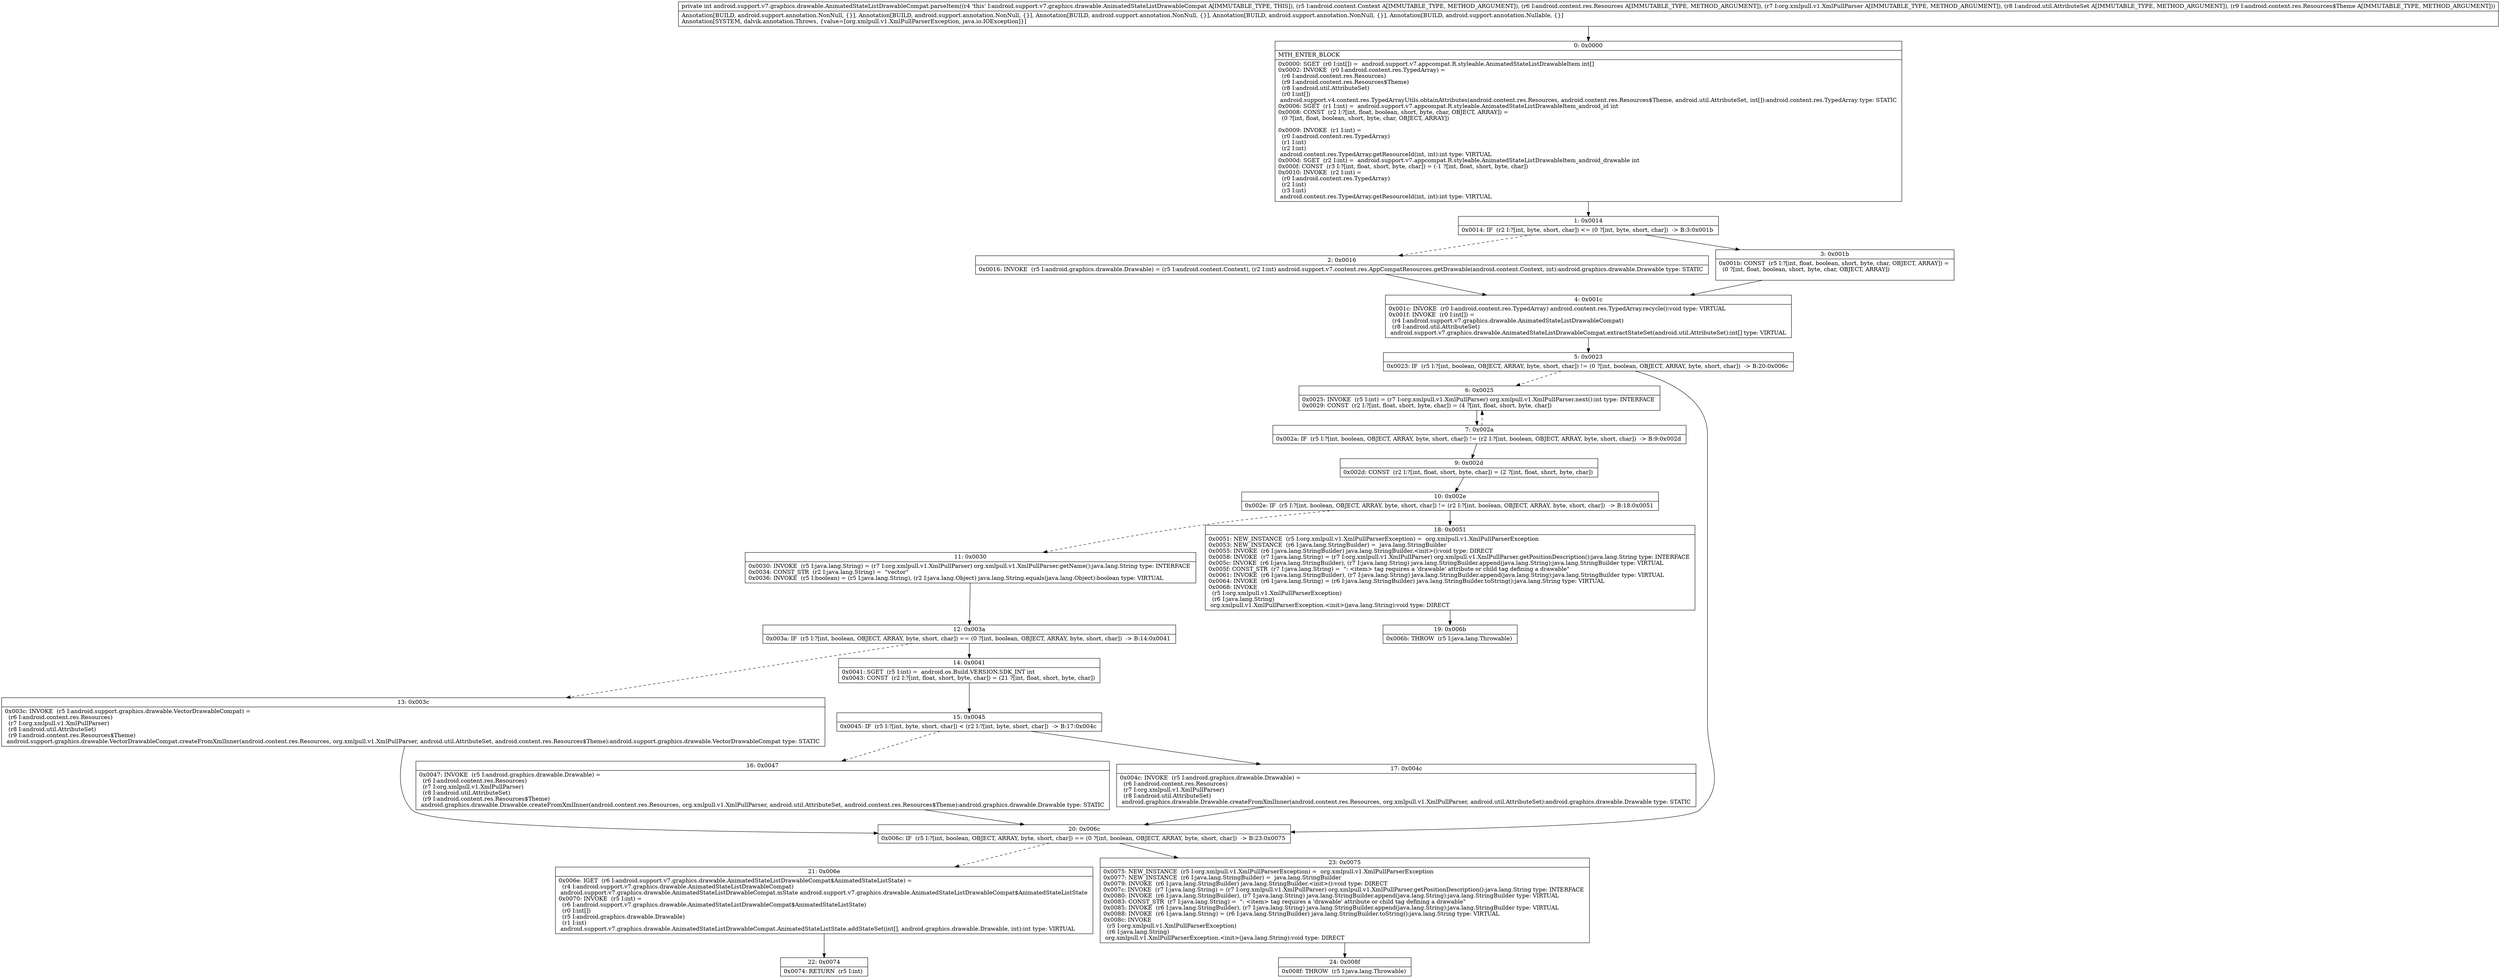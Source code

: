 digraph "CFG forandroid.support.v7.graphics.drawable.AnimatedStateListDrawableCompat.parseItem(Landroid\/content\/Context;Landroid\/content\/res\/Resources;Lorg\/xmlpull\/v1\/XmlPullParser;Landroid\/util\/AttributeSet;Landroid\/content\/res\/Resources$Theme;)I" {
Node_0 [shape=record,label="{0\:\ 0x0000|MTH_ENTER_BLOCK\l|0x0000: SGET  (r0 I:int[]) =  android.support.v7.appcompat.R.styleable.AnimatedStateListDrawableItem int[] \l0x0002: INVOKE  (r0 I:android.content.res.TypedArray) = \l  (r6 I:android.content.res.Resources)\l  (r9 I:android.content.res.Resources$Theme)\l  (r8 I:android.util.AttributeSet)\l  (r0 I:int[])\l android.support.v4.content.res.TypedArrayUtils.obtainAttributes(android.content.res.Resources, android.content.res.Resources$Theme, android.util.AttributeSet, int[]):android.content.res.TypedArray type: STATIC \l0x0006: SGET  (r1 I:int) =  android.support.v7.appcompat.R.styleable.AnimatedStateListDrawableItem_android_id int \l0x0008: CONST  (r2 I:?[int, float, boolean, short, byte, char, OBJECT, ARRAY]) = \l  (0 ?[int, float, boolean, short, byte, char, OBJECT, ARRAY])\l \l0x0009: INVOKE  (r1 I:int) = \l  (r0 I:android.content.res.TypedArray)\l  (r1 I:int)\l  (r2 I:int)\l android.content.res.TypedArray.getResourceId(int, int):int type: VIRTUAL \l0x000d: SGET  (r2 I:int) =  android.support.v7.appcompat.R.styleable.AnimatedStateListDrawableItem_android_drawable int \l0x000f: CONST  (r3 I:?[int, float, short, byte, char]) = (\-1 ?[int, float, short, byte, char]) \l0x0010: INVOKE  (r2 I:int) = \l  (r0 I:android.content.res.TypedArray)\l  (r2 I:int)\l  (r3 I:int)\l android.content.res.TypedArray.getResourceId(int, int):int type: VIRTUAL \l}"];
Node_1 [shape=record,label="{1\:\ 0x0014|0x0014: IF  (r2 I:?[int, byte, short, char]) \<= (0 ?[int, byte, short, char])  \-\> B:3:0x001b \l}"];
Node_2 [shape=record,label="{2\:\ 0x0016|0x0016: INVOKE  (r5 I:android.graphics.drawable.Drawable) = (r5 I:android.content.Context), (r2 I:int) android.support.v7.content.res.AppCompatResources.getDrawable(android.content.Context, int):android.graphics.drawable.Drawable type: STATIC \l}"];
Node_3 [shape=record,label="{3\:\ 0x001b|0x001b: CONST  (r5 I:?[int, float, boolean, short, byte, char, OBJECT, ARRAY]) = \l  (0 ?[int, float, boolean, short, byte, char, OBJECT, ARRAY])\l \l}"];
Node_4 [shape=record,label="{4\:\ 0x001c|0x001c: INVOKE  (r0 I:android.content.res.TypedArray) android.content.res.TypedArray.recycle():void type: VIRTUAL \l0x001f: INVOKE  (r0 I:int[]) = \l  (r4 I:android.support.v7.graphics.drawable.AnimatedStateListDrawableCompat)\l  (r8 I:android.util.AttributeSet)\l android.support.v7.graphics.drawable.AnimatedStateListDrawableCompat.extractStateSet(android.util.AttributeSet):int[] type: VIRTUAL \l}"];
Node_5 [shape=record,label="{5\:\ 0x0023|0x0023: IF  (r5 I:?[int, boolean, OBJECT, ARRAY, byte, short, char]) != (0 ?[int, boolean, OBJECT, ARRAY, byte, short, char])  \-\> B:20:0x006c \l}"];
Node_6 [shape=record,label="{6\:\ 0x0025|0x0025: INVOKE  (r5 I:int) = (r7 I:org.xmlpull.v1.XmlPullParser) org.xmlpull.v1.XmlPullParser.next():int type: INTERFACE \l0x0029: CONST  (r2 I:?[int, float, short, byte, char]) = (4 ?[int, float, short, byte, char]) \l}"];
Node_7 [shape=record,label="{7\:\ 0x002a|0x002a: IF  (r5 I:?[int, boolean, OBJECT, ARRAY, byte, short, char]) != (r2 I:?[int, boolean, OBJECT, ARRAY, byte, short, char])  \-\> B:9:0x002d \l}"];
Node_9 [shape=record,label="{9\:\ 0x002d|0x002d: CONST  (r2 I:?[int, float, short, byte, char]) = (2 ?[int, float, short, byte, char]) \l}"];
Node_10 [shape=record,label="{10\:\ 0x002e|0x002e: IF  (r5 I:?[int, boolean, OBJECT, ARRAY, byte, short, char]) != (r2 I:?[int, boolean, OBJECT, ARRAY, byte, short, char])  \-\> B:18:0x0051 \l}"];
Node_11 [shape=record,label="{11\:\ 0x0030|0x0030: INVOKE  (r5 I:java.lang.String) = (r7 I:org.xmlpull.v1.XmlPullParser) org.xmlpull.v1.XmlPullParser.getName():java.lang.String type: INTERFACE \l0x0034: CONST_STR  (r2 I:java.lang.String) =  \"vector\" \l0x0036: INVOKE  (r5 I:boolean) = (r5 I:java.lang.String), (r2 I:java.lang.Object) java.lang.String.equals(java.lang.Object):boolean type: VIRTUAL \l}"];
Node_12 [shape=record,label="{12\:\ 0x003a|0x003a: IF  (r5 I:?[int, boolean, OBJECT, ARRAY, byte, short, char]) == (0 ?[int, boolean, OBJECT, ARRAY, byte, short, char])  \-\> B:14:0x0041 \l}"];
Node_13 [shape=record,label="{13\:\ 0x003c|0x003c: INVOKE  (r5 I:android.support.graphics.drawable.VectorDrawableCompat) = \l  (r6 I:android.content.res.Resources)\l  (r7 I:org.xmlpull.v1.XmlPullParser)\l  (r8 I:android.util.AttributeSet)\l  (r9 I:android.content.res.Resources$Theme)\l android.support.graphics.drawable.VectorDrawableCompat.createFromXmlInner(android.content.res.Resources, org.xmlpull.v1.XmlPullParser, android.util.AttributeSet, android.content.res.Resources$Theme):android.support.graphics.drawable.VectorDrawableCompat type: STATIC \l}"];
Node_14 [shape=record,label="{14\:\ 0x0041|0x0041: SGET  (r5 I:int) =  android.os.Build.VERSION.SDK_INT int \l0x0043: CONST  (r2 I:?[int, float, short, byte, char]) = (21 ?[int, float, short, byte, char]) \l}"];
Node_15 [shape=record,label="{15\:\ 0x0045|0x0045: IF  (r5 I:?[int, byte, short, char]) \< (r2 I:?[int, byte, short, char])  \-\> B:17:0x004c \l}"];
Node_16 [shape=record,label="{16\:\ 0x0047|0x0047: INVOKE  (r5 I:android.graphics.drawable.Drawable) = \l  (r6 I:android.content.res.Resources)\l  (r7 I:org.xmlpull.v1.XmlPullParser)\l  (r8 I:android.util.AttributeSet)\l  (r9 I:android.content.res.Resources$Theme)\l android.graphics.drawable.Drawable.createFromXmlInner(android.content.res.Resources, org.xmlpull.v1.XmlPullParser, android.util.AttributeSet, android.content.res.Resources$Theme):android.graphics.drawable.Drawable type: STATIC \l}"];
Node_17 [shape=record,label="{17\:\ 0x004c|0x004c: INVOKE  (r5 I:android.graphics.drawable.Drawable) = \l  (r6 I:android.content.res.Resources)\l  (r7 I:org.xmlpull.v1.XmlPullParser)\l  (r8 I:android.util.AttributeSet)\l android.graphics.drawable.Drawable.createFromXmlInner(android.content.res.Resources, org.xmlpull.v1.XmlPullParser, android.util.AttributeSet):android.graphics.drawable.Drawable type: STATIC \l}"];
Node_18 [shape=record,label="{18\:\ 0x0051|0x0051: NEW_INSTANCE  (r5 I:org.xmlpull.v1.XmlPullParserException) =  org.xmlpull.v1.XmlPullParserException \l0x0053: NEW_INSTANCE  (r6 I:java.lang.StringBuilder) =  java.lang.StringBuilder \l0x0055: INVOKE  (r6 I:java.lang.StringBuilder) java.lang.StringBuilder.\<init\>():void type: DIRECT \l0x0058: INVOKE  (r7 I:java.lang.String) = (r7 I:org.xmlpull.v1.XmlPullParser) org.xmlpull.v1.XmlPullParser.getPositionDescription():java.lang.String type: INTERFACE \l0x005c: INVOKE  (r6 I:java.lang.StringBuilder), (r7 I:java.lang.String) java.lang.StringBuilder.append(java.lang.String):java.lang.StringBuilder type: VIRTUAL \l0x005f: CONST_STR  (r7 I:java.lang.String) =  \": \<item\> tag requires a 'drawable' attribute or child tag defining a drawable\" \l0x0061: INVOKE  (r6 I:java.lang.StringBuilder), (r7 I:java.lang.String) java.lang.StringBuilder.append(java.lang.String):java.lang.StringBuilder type: VIRTUAL \l0x0064: INVOKE  (r6 I:java.lang.String) = (r6 I:java.lang.StringBuilder) java.lang.StringBuilder.toString():java.lang.String type: VIRTUAL \l0x0068: INVOKE  \l  (r5 I:org.xmlpull.v1.XmlPullParserException)\l  (r6 I:java.lang.String)\l org.xmlpull.v1.XmlPullParserException.\<init\>(java.lang.String):void type: DIRECT \l}"];
Node_19 [shape=record,label="{19\:\ 0x006b|0x006b: THROW  (r5 I:java.lang.Throwable) \l}"];
Node_20 [shape=record,label="{20\:\ 0x006c|0x006c: IF  (r5 I:?[int, boolean, OBJECT, ARRAY, byte, short, char]) == (0 ?[int, boolean, OBJECT, ARRAY, byte, short, char])  \-\> B:23:0x0075 \l}"];
Node_21 [shape=record,label="{21\:\ 0x006e|0x006e: IGET  (r6 I:android.support.v7.graphics.drawable.AnimatedStateListDrawableCompat$AnimatedStateListState) = \l  (r4 I:android.support.v7.graphics.drawable.AnimatedStateListDrawableCompat)\l android.support.v7.graphics.drawable.AnimatedStateListDrawableCompat.mState android.support.v7.graphics.drawable.AnimatedStateListDrawableCompat$AnimatedStateListState \l0x0070: INVOKE  (r5 I:int) = \l  (r6 I:android.support.v7.graphics.drawable.AnimatedStateListDrawableCompat$AnimatedStateListState)\l  (r0 I:int[])\l  (r5 I:android.graphics.drawable.Drawable)\l  (r1 I:int)\l android.support.v7.graphics.drawable.AnimatedStateListDrawableCompat.AnimatedStateListState.addStateSet(int[], android.graphics.drawable.Drawable, int):int type: VIRTUAL \l}"];
Node_22 [shape=record,label="{22\:\ 0x0074|0x0074: RETURN  (r5 I:int) \l}"];
Node_23 [shape=record,label="{23\:\ 0x0075|0x0075: NEW_INSTANCE  (r5 I:org.xmlpull.v1.XmlPullParserException) =  org.xmlpull.v1.XmlPullParserException \l0x0077: NEW_INSTANCE  (r6 I:java.lang.StringBuilder) =  java.lang.StringBuilder \l0x0079: INVOKE  (r6 I:java.lang.StringBuilder) java.lang.StringBuilder.\<init\>():void type: DIRECT \l0x007c: INVOKE  (r7 I:java.lang.String) = (r7 I:org.xmlpull.v1.XmlPullParser) org.xmlpull.v1.XmlPullParser.getPositionDescription():java.lang.String type: INTERFACE \l0x0080: INVOKE  (r6 I:java.lang.StringBuilder), (r7 I:java.lang.String) java.lang.StringBuilder.append(java.lang.String):java.lang.StringBuilder type: VIRTUAL \l0x0083: CONST_STR  (r7 I:java.lang.String) =  \": \<item\> tag requires a 'drawable' attribute or child tag defining a drawable\" \l0x0085: INVOKE  (r6 I:java.lang.StringBuilder), (r7 I:java.lang.String) java.lang.StringBuilder.append(java.lang.String):java.lang.StringBuilder type: VIRTUAL \l0x0088: INVOKE  (r6 I:java.lang.String) = (r6 I:java.lang.StringBuilder) java.lang.StringBuilder.toString():java.lang.String type: VIRTUAL \l0x008c: INVOKE  \l  (r5 I:org.xmlpull.v1.XmlPullParserException)\l  (r6 I:java.lang.String)\l org.xmlpull.v1.XmlPullParserException.\<init\>(java.lang.String):void type: DIRECT \l}"];
Node_24 [shape=record,label="{24\:\ 0x008f|0x008f: THROW  (r5 I:java.lang.Throwable) \l}"];
MethodNode[shape=record,label="{private int android.support.v7.graphics.drawable.AnimatedStateListDrawableCompat.parseItem((r4 'this' I:android.support.v7.graphics.drawable.AnimatedStateListDrawableCompat A[IMMUTABLE_TYPE, THIS]), (r5 I:android.content.Context A[IMMUTABLE_TYPE, METHOD_ARGUMENT]), (r6 I:android.content.res.Resources A[IMMUTABLE_TYPE, METHOD_ARGUMENT]), (r7 I:org.xmlpull.v1.XmlPullParser A[IMMUTABLE_TYPE, METHOD_ARGUMENT]), (r8 I:android.util.AttributeSet A[IMMUTABLE_TYPE, METHOD_ARGUMENT]), (r9 I:android.content.res.Resources$Theme A[IMMUTABLE_TYPE, METHOD_ARGUMENT]))  | Annotation[BUILD, android.support.annotation.NonNull, \{\}], Annotation[BUILD, android.support.annotation.NonNull, \{\}], Annotation[BUILD, android.support.annotation.NonNull, \{\}], Annotation[BUILD, android.support.annotation.NonNull, \{\}], Annotation[BUILD, android.support.annotation.Nullable, \{\}]\lAnnotation[SYSTEM, dalvik.annotation.Throws, \{value=[org.xmlpull.v1.XmlPullParserException, java.io.IOException]\}]\l}"];
MethodNode -> Node_0;
Node_0 -> Node_1;
Node_1 -> Node_2[style=dashed];
Node_1 -> Node_3;
Node_2 -> Node_4;
Node_3 -> Node_4;
Node_4 -> Node_5;
Node_5 -> Node_6[style=dashed];
Node_5 -> Node_20;
Node_6 -> Node_7;
Node_7 -> Node_9;
Node_7 -> Node_6[style=dashed];
Node_9 -> Node_10;
Node_10 -> Node_11[style=dashed];
Node_10 -> Node_18;
Node_11 -> Node_12;
Node_12 -> Node_13[style=dashed];
Node_12 -> Node_14;
Node_13 -> Node_20;
Node_14 -> Node_15;
Node_15 -> Node_16[style=dashed];
Node_15 -> Node_17;
Node_16 -> Node_20;
Node_17 -> Node_20;
Node_18 -> Node_19;
Node_20 -> Node_21[style=dashed];
Node_20 -> Node_23;
Node_21 -> Node_22;
Node_23 -> Node_24;
}

